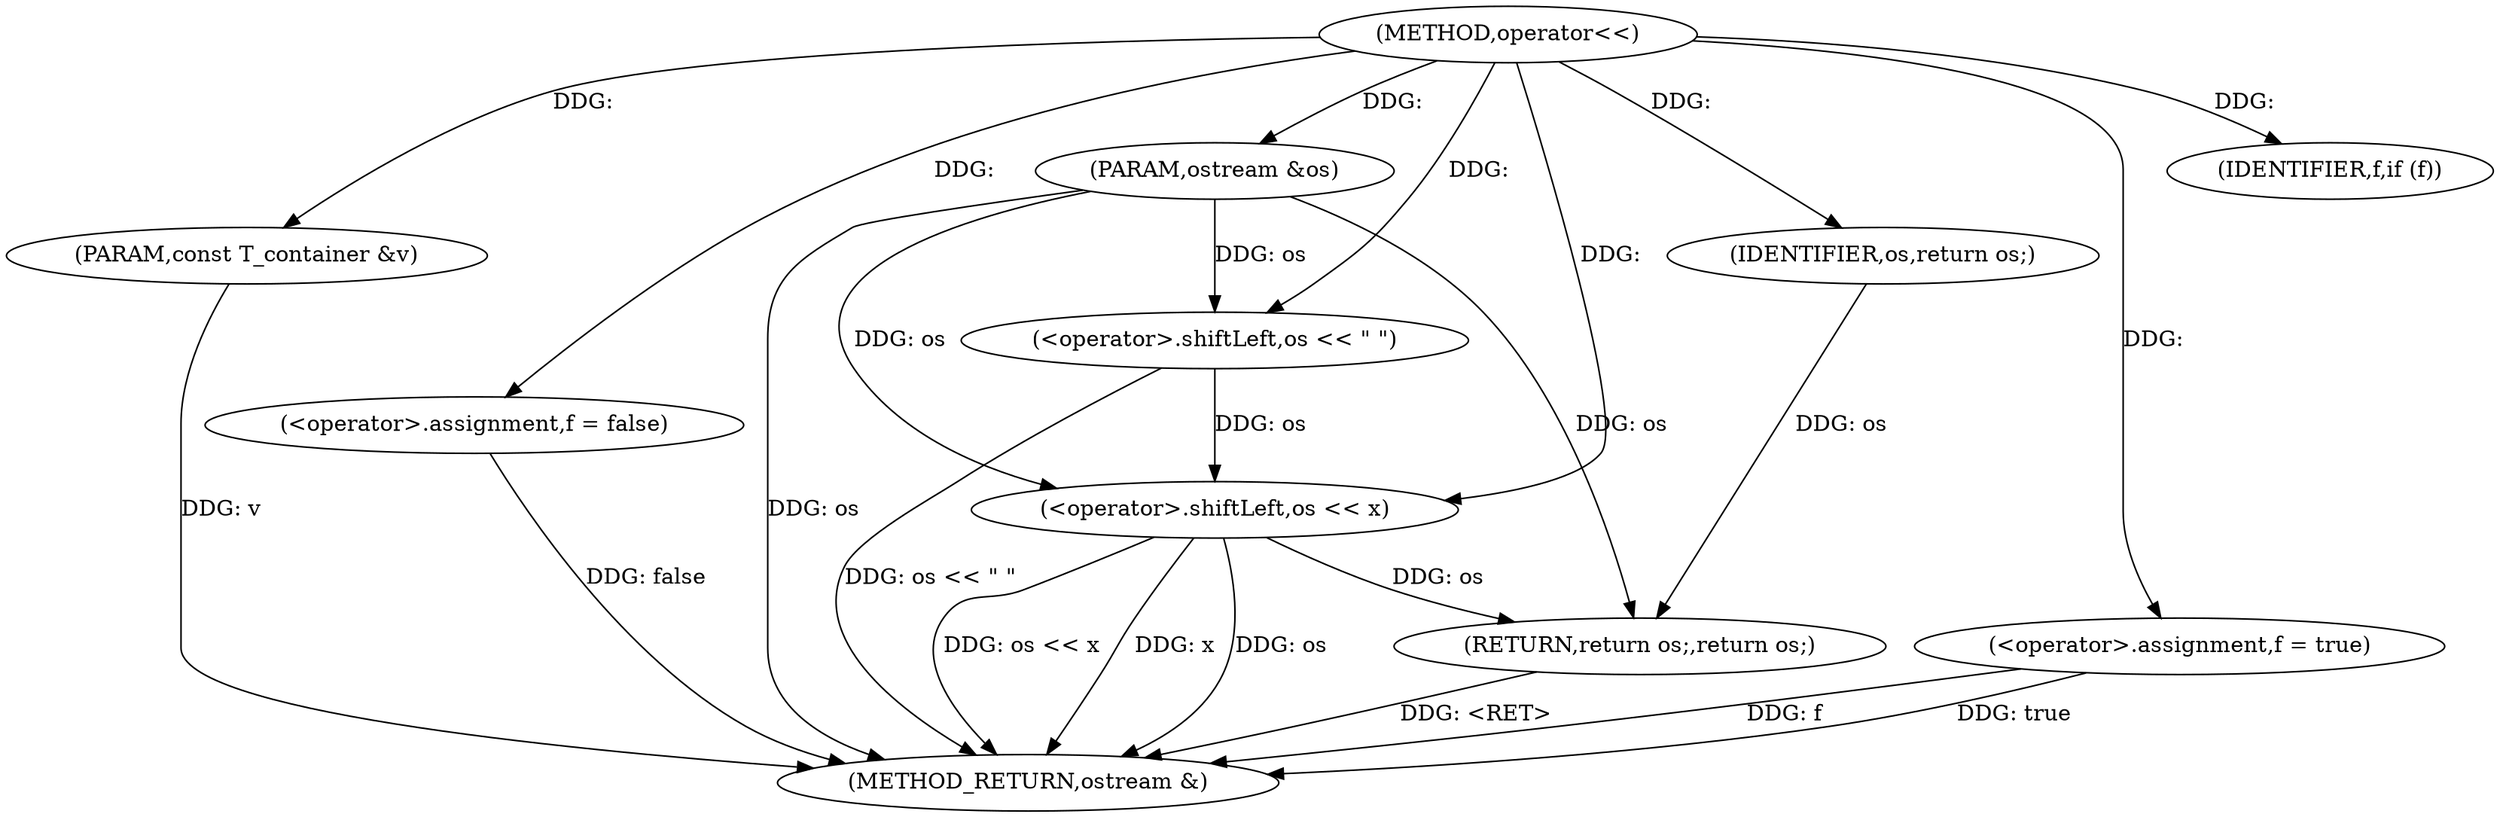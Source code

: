 digraph "operator<<" {  
"1000178" [label = "(METHOD,operator<<)" ]
"1000201" [label = "(METHOD_RETURN,ostream &)" ]
"1000179" [label = "(PARAM,ostream &os)" ]
"1000180" [label = "(PARAM,const T_container &v)" ]
"1000183" [label = "(<operator>.assignment,f = false)" ]
"1000199" [label = "(RETURN,return os;,return os;)" ]
"1000193" [label = "(<operator>.shiftLeft,os << x)" ]
"1000196" [label = "(<operator>.assignment,f = true)" ]
"1000200" [label = "(IDENTIFIER,os,return os;)" ]
"1000189" [label = "(IDENTIFIER,f,if (f))" ]
"1000190" [label = "(<operator>.shiftLeft,os << \" \")" ]
  "1000199" -> "1000201"  [ label = "DDG: <RET>"] 
  "1000179" -> "1000201"  [ label = "DDG: os"] 
  "1000180" -> "1000201"  [ label = "DDG: v"] 
  "1000190" -> "1000201"  [ label = "DDG: os << \" \""] 
  "1000193" -> "1000201"  [ label = "DDG: os"] 
  "1000193" -> "1000201"  [ label = "DDG: os << x"] 
  "1000196" -> "1000201"  [ label = "DDG: f"] 
  "1000196" -> "1000201"  [ label = "DDG: true"] 
  "1000183" -> "1000201"  [ label = "DDG: false"] 
  "1000193" -> "1000201"  [ label = "DDG: x"] 
  "1000178" -> "1000179"  [ label = "DDG: "] 
  "1000178" -> "1000180"  [ label = "DDG: "] 
  "1000178" -> "1000183"  [ label = "DDG: "] 
  "1000200" -> "1000199"  [ label = "DDG: os"] 
  "1000193" -> "1000199"  [ label = "DDG: os"] 
  "1000179" -> "1000199"  [ label = "DDG: os"] 
  "1000178" -> "1000196"  [ label = "DDG: "] 
  "1000178" -> "1000200"  [ label = "DDG: "] 
  "1000178" -> "1000189"  [ label = "DDG: "] 
  "1000190" -> "1000193"  [ label = "DDG: os"] 
  "1000179" -> "1000193"  [ label = "DDG: os"] 
  "1000178" -> "1000193"  [ label = "DDG: "] 
  "1000179" -> "1000190"  [ label = "DDG: os"] 
  "1000178" -> "1000190"  [ label = "DDG: "] 
}
